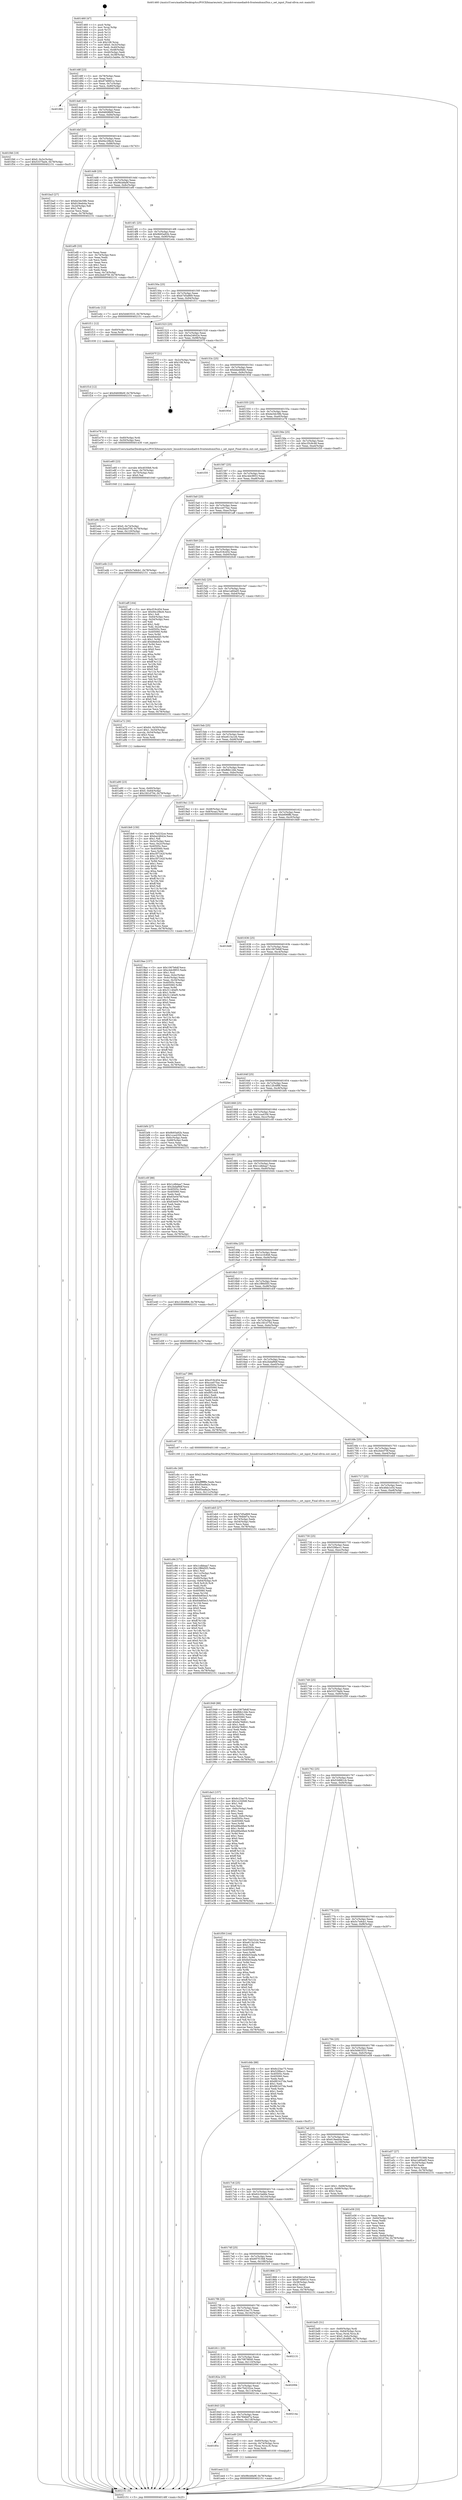 digraph "0x401460" {
  label = "0x401460 (/mnt/c/Users/mathe/Desktop/tcc/POCII/binaries/extr_linuxdriversmediadvb-frontendsmxl5xx.c_set_input_Final-ollvm.out::main(0))"
  labelloc = "t"
  node[shape=record]

  Entry [label="",width=0.3,height=0.3,shape=circle,fillcolor=black,style=filled]
  "0x40148f" [label="{
     0x40148f [23]\l
     | [instrs]\l
     &nbsp;&nbsp;0x40148f \<+3\>: mov -0x78(%rbp),%eax\l
     &nbsp;&nbsp;0x401492 \<+2\>: mov %eax,%ecx\l
     &nbsp;&nbsp;0x401494 \<+6\>: sub $0x8748901e,%ecx\l
     &nbsp;&nbsp;0x40149a \<+3\>: mov %eax,-0x7c(%rbp)\l
     &nbsp;&nbsp;0x40149d \<+3\>: mov %ecx,-0x80(%rbp)\l
     &nbsp;&nbsp;0x4014a0 \<+6\>: je 0000000000401881 \<main+0x421\>\l
  }"]
  "0x401881" [label="{
     0x401881\l
  }", style=dashed]
  "0x4014a6" [label="{
     0x4014a6 [25]\l
     | [instrs]\l
     &nbsp;&nbsp;0x4014a6 \<+5\>: jmp 00000000004014ab \<main+0x4b\>\l
     &nbsp;&nbsp;0x4014ab \<+3\>: mov -0x7c(%rbp),%eax\l
     &nbsp;&nbsp;0x4014ae \<+5\>: sub $0x94608b0f,%eax\l
     &nbsp;&nbsp;0x4014b3 \<+6\>: mov %eax,-0x84(%rbp)\l
     &nbsp;&nbsp;0x4014b9 \<+6\>: je 0000000000401f46 \<main+0xae6\>\l
  }"]
  Exit [label="",width=0.3,height=0.3,shape=circle,fillcolor=black,style=filled,peripheries=2]
  "0x401f46" [label="{
     0x401f46 [19]\l
     | [instrs]\l
     &nbsp;&nbsp;0x401f46 \<+7\>: movl $0x0,-0x3c(%rbp)\l
     &nbsp;&nbsp;0x401f4d \<+7\>: movl $0x5337fad4,-0x78(%rbp)\l
     &nbsp;&nbsp;0x401f54 \<+5\>: jmp 0000000000402151 \<main+0xcf1\>\l
  }"]
  "0x4014bf" [label="{
     0x4014bf [25]\l
     | [instrs]\l
     &nbsp;&nbsp;0x4014bf \<+5\>: jmp 00000000004014c4 \<main+0x64\>\l
     &nbsp;&nbsp;0x4014c4 \<+3\>: mov -0x7c(%rbp),%eax\l
     &nbsp;&nbsp;0x4014c7 \<+5\>: sub $0x94c29bc6,%eax\l
     &nbsp;&nbsp;0x4014cc \<+6\>: mov %eax,-0x88(%rbp)\l
     &nbsp;&nbsp;0x4014d2 \<+6\>: je 0000000000401ba3 \<main+0x743\>\l
  }"]
  "0x401f1d" [label="{
     0x401f1d [12]\l
     | [instrs]\l
     &nbsp;&nbsp;0x401f1d \<+7\>: movl $0x94608b0f,-0x78(%rbp)\l
     &nbsp;&nbsp;0x401f24 \<+5\>: jmp 0000000000402151 \<main+0xcf1\>\l
  }"]
  "0x401ba3" [label="{
     0x401ba3 [27]\l
     | [instrs]\l
     &nbsp;&nbsp;0x401ba3 \<+5\>: mov $0xbe3dc58b,%eax\l
     &nbsp;&nbsp;0x401ba8 \<+5\>: mov $0x619eeb4a,%ecx\l
     &nbsp;&nbsp;0x401bad \<+3\>: mov -0x2d(%rbp),%dl\l
     &nbsp;&nbsp;0x401bb0 \<+3\>: test $0x1,%dl\l
     &nbsp;&nbsp;0x401bb3 \<+3\>: cmovne %ecx,%eax\l
     &nbsp;&nbsp;0x401bb6 \<+3\>: mov %eax,-0x78(%rbp)\l
     &nbsp;&nbsp;0x401bb9 \<+5\>: jmp 0000000000402151 \<main+0xcf1\>\l
  }"]
  "0x4014d8" [label="{
     0x4014d8 [25]\l
     | [instrs]\l
     &nbsp;&nbsp;0x4014d8 \<+5\>: jmp 00000000004014dd \<main+0x7d\>\l
     &nbsp;&nbsp;0x4014dd \<+3\>: mov -0x7c(%rbp),%eax\l
     &nbsp;&nbsp;0x4014e0 \<+5\>: sub $0x98cb8a9f,%eax\l
     &nbsp;&nbsp;0x4014e5 \<+6\>: mov %eax,-0x8c(%rbp)\l
     &nbsp;&nbsp;0x4014eb \<+6\>: je 0000000000401ef0 \<main+0xa90\>\l
  }"]
  "0x401ee4" [label="{
     0x401ee4 [12]\l
     | [instrs]\l
     &nbsp;&nbsp;0x401ee4 \<+7\>: movl $0x98cb8a9f,-0x78(%rbp)\l
     &nbsp;&nbsp;0x401eeb \<+5\>: jmp 0000000000402151 \<main+0xcf1\>\l
  }"]
  "0x401ef0" [label="{
     0x401ef0 [33]\l
     | [instrs]\l
     &nbsp;&nbsp;0x401ef0 \<+2\>: xor %eax,%eax\l
     &nbsp;&nbsp;0x401ef2 \<+3\>: mov -0x74(%rbp),%ecx\l
     &nbsp;&nbsp;0x401ef5 \<+2\>: mov %eax,%edx\l
     &nbsp;&nbsp;0x401ef7 \<+2\>: sub %ecx,%edx\l
     &nbsp;&nbsp;0x401ef9 \<+2\>: mov %eax,%ecx\l
     &nbsp;&nbsp;0x401efb \<+3\>: sub $0x1,%ecx\l
     &nbsp;&nbsp;0x401efe \<+2\>: add %ecx,%edx\l
     &nbsp;&nbsp;0x401f00 \<+2\>: sub %edx,%eax\l
     &nbsp;&nbsp;0x401f02 \<+3\>: mov %eax,-0x74(%rbp)\l
     &nbsp;&nbsp;0x401f05 \<+7\>: movl $0x2bdcf70f,-0x78(%rbp)\l
     &nbsp;&nbsp;0x401f0c \<+5\>: jmp 0000000000402151 \<main+0xcf1\>\l
  }"]
  "0x4014f1" [label="{
     0x4014f1 [25]\l
     | [instrs]\l
     &nbsp;&nbsp;0x4014f1 \<+5\>: jmp 00000000004014f6 \<main+0x96\>\l
     &nbsp;&nbsp;0x4014f6 \<+3\>: mov -0x7c(%rbp),%eax\l
     &nbsp;&nbsp;0x4014f9 \<+5\>: sub $0x9b93a92b,%eax\l
     &nbsp;&nbsp;0x4014fe \<+6\>: mov %eax,-0x90(%rbp)\l
     &nbsp;&nbsp;0x401504 \<+6\>: je 0000000000401e4c \<main+0x9ec\>\l
  }"]
  "0x40185c" [label="{
     0x40185c\l
  }", style=dashed]
  "0x401e4c" [label="{
     0x401e4c [12]\l
     | [instrs]\l
     &nbsp;&nbsp;0x401e4c \<+7\>: movl $0x5d463533,-0x78(%rbp)\l
     &nbsp;&nbsp;0x401e53 \<+5\>: jmp 0000000000402151 \<main+0xcf1\>\l
  }"]
  "0x40150a" [label="{
     0x40150a [25]\l
     | [instrs]\l
     &nbsp;&nbsp;0x40150a \<+5\>: jmp 000000000040150f \<main+0xaf\>\l
     &nbsp;&nbsp;0x40150f \<+3\>: mov -0x7c(%rbp),%eax\l
     &nbsp;&nbsp;0x401512 \<+5\>: sub $0xb7d5a869,%eax\l
     &nbsp;&nbsp;0x401517 \<+6\>: mov %eax,-0x94(%rbp)\l
     &nbsp;&nbsp;0x40151d \<+6\>: je 0000000000401f11 \<main+0xab1\>\l
  }"]
  "0x401ed0" [label="{
     0x401ed0 [20]\l
     | [instrs]\l
     &nbsp;&nbsp;0x401ed0 \<+4\>: mov -0x60(%rbp),%rax\l
     &nbsp;&nbsp;0x401ed4 \<+4\>: movslq -0x74(%rbp),%rcx\l
     &nbsp;&nbsp;0x401ed8 \<+4\>: mov (%rax,%rcx,8),%rax\l
     &nbsp;&nbsp;0x401edc \<+3\>: mov %rax,%rdi\l
     &nbsp;&nbsp;0x401edf \<+5\>: call 0000000000401030 \<free@plt\>\l
     | [calls]\l
     &nbsp;&nbsp;0x401030 \{1\} (unknown)\l
  }"]
  "0x401f11" [label="{
     0x401f11 [12]\l
     | [instrs]\l
     &nbsp;&nbsp;0x401f11 \<+4\>: mov -0x60(%rbp),%rax\l
     &nbsp;&nbsp;0x401f15 \<+3\>: mov %rax,%rdi\l
     &nbsp;&nbsp;0x401f18 \<+5\>: call 0000000000401030 \<free@plt\>\l
     | [calls]\l
     &nbsp;&nbsp;0x401030 \{1\} (unknown)\l
  }"]
  "0x401523" [label="{
     0x401523 [25]\l
     | [instrs]\l
     &nbsp;&nbsp;0x401523 \<+5\>: jmp 0000000000401528 \<main+0xc8\>\l
     &nbsp;&nbsp;0x401528 \<+3\>: mov -0x7c(%rbp),%eax\l
     &nbsp;&nbsp;0x40152b \<+5\>: sub $0xba24642e,%eax\l
     &nbsp;&nbsp;0x401530 \<+6\>: mov %eax,-0x98(%rbp)\l
     &nbsp;&nbsp;0x401536 \<+6\>: je 000000000040207f \<main+0xc1f\>\l
  }"]
  "0x401843" [label="{
     0x401843 [25]\l
     | [instrs]\l
     &nbsp;&nbsp;0x401843 \<+5\>: jmp 0000000000401848 \<main+0x3e8\>\l
     &nbsp;&nbsp;0x401848 \<+3\>: mov -0x7c(%rbp),%eax\l
     &nbsp;&nbsp;0x40184b \<+5\>: sub $0x784bbf7a,%eax\l
     &nbsp;&nbsp;0x401850 \<+6\>: mov %eax,-0x118(%rbp)\l
     &nbsp;&nbsp;0x401856 \<+6\>: je 0000000000401ed0 \<main+0xa70\>\l
  }"]
  "0x40207f" [label="{
     0x40207f [21]\l
     | [instrs]\l
     &nbsp;&nbsp;0x40207f \<+3\>: mov -0x2c(%rbp),%eax\l
     &nbsp;&nbsp;0x402082 \<+7\>: add $0x108,%rsp\l
     &nbsp;&nbsp;0x402089 \<+1\>: pop %rbx\l
     &nbsp;&nbsp;0x40208a \<+2\>: pop %r12\l
     &nbsp;&nbsp;0x40208c \<+2\>: pop %r13\l
     &nbsp;&nbsp;0x40208e \<+2\>: pop %r14\l
     &nbsp;&nbsp;0x402090 \<+2\>: pop %r15\l
     &nbsp;&nbsp;0x402092 \<+1\>: pop %rbp\l
     &nbsp;&nbsp;0x402093 \<+1\>: ret\l
  }"]
  "0x40153c" [label="{
     0x40153c [25]\l
     | [instrs]\l
     &nbsp;&nbsp;0x40153c \<+5\>: jmp 0000000000401541 \<main+0xe1\>\l
     &nbsp;&nbsp;0x401541 \<+3\>: mov -0x7c(%rbp),%eax\l
     &nbsp;&nbsp;0x401544 \<+5\>: sub $0xbbed0b8c,%eax\l
     &nbsp;&nbsp;0x401549 \<+6\>: mov %eax,-0x9c(%rbp)\l
     &nbsp;&nbsp;0x40154f \<+6\>: je 000000000040193d \<main+0x4dd\>\l
  }"]
  "0x40214a" [label="{
     0x40214a\l
  }", style=dashed]
  "0x40193d" [label="{
     0x40193d\l
  }", style=dashed]
  "0x401555" [label="{
     0x401555 [25]\l
     | [instrs]\l
     &nbsp;&nbsp;0x401555 \<+5\>: jmp 000000000040155a \<main+0xfa\>\l
     &nbsp;&nbsp;0x40155a \<+3\>: mov -0x7c(%rbp),%eax\l
     &nbsp;&nbsp;0x40155d \<+5\>: sub $0xbe3dc58b,%eax\l
     &nbsp;&nbsp;0x401562 \<+6\>: mov %eax,-0xa0(%rbp)\l
     &nbsp;&nbsp;0x401568 \<+6\>: je 0000000000401e79 \<main+0xa19\>\l
  }"]
  "0x40182a" [label="{
     0x40182a [25]\l
     | [instrs]\l
     &nbsp;&nbsp;0x40182a \<+5\>: jmp 000000000040182f \<main+0x3cf\>\l
     &nbsp;&nbsp;0x40182f \<+3\>: mov -0x7c(%rbp),%eax\l
     &nbsp;&nbsp;0x401832 \<+5\>: sub $0x75d232ce,%eax\l
     &nbsp;&nbsp;0x401837 \<+6\>: mov %eax,-0x114(%rbp)\l
     &nbsp;&nbsp;0x40183d \<+6\>: je 000000000040214a \<main+0xcea\>\l
  }"]
  "0x401e79" [label="{
     0x401e79 [12]\l
     | [instrs]\l
     &nbsp;&nbsp;0x401e79 \<+4\>: mov -0x60(%rbp),%rdi\l
     &nbsp;&nbsp;0x401e7d \<+3\>: mov -0x50(%rbp),%esi\l
     &nbsp;&nbsp;0x401e80 \<+5\>: call 0000000000401430 \<set_input\>\l
     | [calls]\l
     &nbsp;&nbsp;0x401430 \{1\} (/mnt/c/Users/mathe/Desktop/tcc/POCII/binaries/extr_linuxdriversmediadvb-frontendsmxl5xx.c_set_input_Final-ollvm.out::set_input)\l
  }"]
  "0x40156e" [label="{
     0x40156e [25]\l
     | [instrs]\l
     &nbsp;&nbsp;0x40156e \<+5\>: jmp 0000000000401573 \<main+0x113\>\l
     &nbsp;&nbsp;0x401573 \<+3\>: mov -0x7c(%rbp),%eax\l
     &nbsp;&nbsp;0x401576 \<+5\>: sub $0xc35c9c48,%eax\l
     &nbsp;&nbsp;0x40157b \<+6\>: mov %eax,-0xa4(%rbp)\l
     &nbsp;&nbsp;0x401581 \<+6\>: je 0000000000401f35 \<main+0xad5\>\l
  }"]
  "0x402094" [label="{
     0x402094\l
  }", style=dashed]
  "0x401f35" [label="{
     0x401f35\l
  }", style=dashed]
  "0x401587" [label="{
     0x401587 [25]\l
     | [instrs]\l
     &nbsp;&nbsp;0x401587 \<+5\>: jmp 000000000040158c \<main+0x12c\>\l
     &nbsp;&nbsp;0x40158c \<+3\>: mov -0x7c(%rbp),%eax\l
     &nbsp;&nbsp;0x40158f \<+5\>: sub $0xc4dc9853,%eax\l
     &nbsp;&nbsp;0x401594 \<+6\>: mov %eax,-0xa8(%rbp)\l
     &nbsp;&nbsp;0x40159a \<+6\>: je 0000000000401a4b \<main+0x5eb\>\l
  }"]
  "0x401811" [label="{
     0x401811 [25]\l
     | [instrs]\l
     &nbsp;&nbsp;0x401811 \<+5\>: jmp 0000000000401816 \<main+0x3b6\>\l
     &nbsp;&nbsp;0x401816 \<+3\>: mov -0x7c(%rbp),%eax\l
     &nbsp;&nbsp;0x401819 \<+5\>: sub $0x70878640,%eax\l
     &nbsp;&nbsp;0x40181e \<+6\>: mov %eax,-0x110(%rbp)\l
     &nbsp;&nbsp;0x401824 \<+6\>: je 0000000000402094 \<main+0xc34\>\l
  }"]
  "0x401a4b" [label="{
     0x401a4b [12]\l
     | [instrs]\l
     &nbsp;&nbsp;0x401a4b \<+7\>: movl $0x5c7e9cb1,-0x78(%rbp)\l
     &nbsp;&nbsp;0x401a52 \<+5\>: jmp 0000000000402151 \<main+0xcf1\>\l
  }"]
  "0x4015a0" [label="{
     0x4015a0 [25]\l
     | [instrs]\l
     &nbsp;&nbsp;0x4015a0 \<+5\>: jmp 00000000004015a5 \<main+0x145\>\l
     &nbsp;&nbsp;0x4015a5 \<+3\>: mov -0x7c(%rbp),%eax\l
     &nbsp;&nbsp;0x4015a8 \<+5\>: sub $0xcce075ac,%eax\l
     &nbsp;&nbsp;0x4015ad \<+6\>: mov %eax,-0xac(%rbp)\l
     &nbsp;&nbsp;0x4015b3 \<+6\>: je 0000000000401aff \<main+0x69f\>\l
  }"]
  "0x402131" [label="{
     0x402131\l
  }", style=dashed]
  "0x401aff" [label="{
     0x401aff [164]\l
     | [instrs]\l
     &nbsp;&nbsp;0x401aff \<+5\>: mov $0xcf19c454,%eax\l
     &nbsp;&nbsp;0x401b04 \<+5\>: mov $0x94c29bc6,%ecx\l
     &nbsp;&nbsp;0x401b09 \<+2\>: mov $0x1,%dl\l
     &nbsp;&nbsp;0x401b0b \<+3\>: mov -0x64(%rbp),%esi\l
     &nbsp;&nbsp;0x401b0e \<+3\>: cmp -0x54(%rbp),%esi\l
     &nbsp;&nbsp;0x401b11 \<+4\>: setl %dil\l
     &nbsp;&nbsp;0x401b15 \<+4\>: and $0x1,%dil\l
     &nbsp;&nbsp;0x401b19 \<+4\>: mov %dil,-0x2d(%rbp)\l
     &nbsp;&nbsp;0x401b1d \<+7\>: mov 0x40505c,%esi\l
     &nbsp;&nbsp;0x401b24 \<+8\>: mov 0x405060,%r8d\l
     &nbsp;&nbsp;0x401b2c \<+3\>: mov %esi,%r9d\l
     &nbsp;&nbsp;0x401b2f \<+7\>: sub $0xb6ebd20,%r9d\l
     &nbsp;&nbsp;0x401b36 \<+4\>: sub $0x1,%r9d\l
     &nbsp;&nbsp;0x401b3a \<+7\>: add $0xb6ebd20,%r9d\l
     &nbsp;&nbsp;0x401b41 \<+4\>: imul %r9d,%esi\l
     &nbsp;&nbsp;0x401b45 \<+3\>: and $0x1,%esi\l
     &nbsp;&nbsp;0x401b48 \<+3\>: cmp $0x0,%esi\l
     &nbsp;&nbsp;0x401b4b \<+4\>: sete %dil\l
     &nbsp;&nbsp;0x401b4f \<+4\>: cmp $0xa,%r8d\l
     &nbsp;&nbsp;0x401b53 \<+4\>: setl %r10b\l
     &nbsp;&nbsp;0x401b57 \<+3\>: mov %dil,%r11b\l
     &nbsp;&nbsp;0x401b5a \<+4\>: xor $0xff,%r11b\l
     &nbsp;&nbsp;0x401b5e \<+3\>: mov %r10b,%bl\l
     &nbsp;&nbsp;0x401b61 \<+3\>: xor $0xff,%bl\l
     &nbsp;&nbsp;0x401b64 \<+3\>: xor $0x0,%dl\l
     &nbsp;&nbsp;0x401b67 \<+3\>: mov %r11b,%r14b\l
     &nbsp;&nbsp;0x401b6a \<+4\>: and $0x0,%r14b\l
     &nbsp;&nbsp;0x401b6e \<+3\>: and %dl,%dil\l
     &nbsp;&nbsp;0x401b71 \<+3\>: mov %bl,%r15b\l
     &nbsp;&nbsp;0x401b74 \<+4\>: and $0x0,%r15b\l
     &nbsp;&nbsp;0x401b78 \<+3\>: and %dl,%r10b\l
     &nbsp;&nbsp;0x401b7b \<+3\>: or %dil,%r14b\l
     &nbsp;&nbsp;0x401b7e \<+3\>: or %r10b,%r15b\l
     &nbsp;&nbsp;0x401b81 \<+3\>: xor %r15b,%r14b\l
     &nbsp;&nbsp;0x401b84 \<+3\>: or %bl,%r11b\l
     &nbsp;&nbsp;0x401b87 \<+4\>: xor $0xff,%r11b\l
     &nbsp;&nbsp;0x401b8b \<+3\>: or $0x0,%dl\l
     &nbsp;&nbsp;0x401b8e \<+3\>: and %dl,%r11b\l
     &nbsp;&nbsp;0x401b91 \<+3\>: or %r11b,%r14b\l
     &nbsp;&nbsp;0x401b94 \<+4\>: test $0x1,%r14b\l
     &nbsp;&nbsp;0x401b98 \<+3\>: cmovne %ecx,%eax\l
     &nbsp;&nbsp;0x401b9b \<+3\>: mov %eax,-0x78(%rbp)\l
     &nbsp;&nbsp;0x401b9e \<+5\>: jmp 0000000000402151 \<main+0xcf1\>\l
  }"]
  "0x4015b9" [label="{
     0x4015b9 [25]\l
     | [instrs]\l
     &nbsp;&nbsp;0x4015b9 \<+5\>: jmp 00000000004015be \<main+0x15e\>\l
     &nbsp;&nbsp;0x4015be \<+3\>: mov -0x7c(%rbp),%eax\l
     &nbsp;&nbsp;0x4015c1 \<+5\>: sub $0xcf19c454,%eax\l
     &nbsp;&nbsp;0x4015c6 \<+6\>: mov %eax,-0xb0(%rbp)\l
     &nbsp;&nbsp;0x4015cc \<+6\>: je 00000000004020c8 \<main+0xc68\>\l
  }"]
  "0x4017f8" [label="{
     0x4017f8 [25]\l
     | [instrs]\l
     &nbsp;&nbsp;0x4017f8 \<+5\>: jmp 00000000004017fd \<main+0x39d\>\l
     &nbsp;&nbsp;0x4017fd \<+3\>: mov -0x7c(%rbp),%eax\l
     &nbsp;&nbsp;0x401800 \<+5\>: sub $0x6c23ac75,%eax\l
     &nbsp;&nbsp;0x401805 \<+6\>: mov %eax,-0x10c(%rbp)\l
     &nbsp;&nbsp;0x40180b \<+6\>: je 0000000000402131 \<main+0xcd1\>\l
  }"]
  "0x4020c8" [label="{
     0x4020c8\l
  }", style=dashed]
  "0x4015d2" [label="{
     0x4015d2 [25]\l
     | [instrs]\l
     &nbsp;&nbsp;0x4015d2 \<+5\>: jmp 00000000004015d7 \<main+0x177\>\l
     &nbsp;&nbsp;0x4015d7 \<+3\>: mov -0x7c(%rbp),%eax\l
     &nbsp;&nbsp;0x4015da \<+5\>: sub $0xe1a60ad5,%eax\l
     &nbsp;&nbsp;0x4015df \<+6\>: mov %eax,-0xb4(%rbp)\l
     &nbsp;&nbsp;0x4015e5 \<+6\>: je 0000000000401a72 \<main+0x612\>\l
  }"]
  "0x401f29" [label="{
     0x401f29\l
  }", style=dashed]
  "0x401a72" [label="{
     0x401a72 [30]\l
     | [instrs]\l
     &nbsp;&nbsp;0x401a72 \<+7\>: movl $0x64,-0x50(%rbp)\l
     &nbsp;&nbsp;0x401a79 \<+7\>: movl $0x1,-0x54(%rbp)\l
     &nbsp;&nbsp;0x401a80 \<+4\>: movslq -0x54(%rbp),%rax\l
     &nbsp;&nbsp;0x401a84 \<+4\>: shl $0x3,%rax\l
     &nbsp;&nbsp;0x401a88 \<+3\>: mov %rax,%rdi\l
     &nbsp;&nbsp;0x401a8b \<+5\>: call 0000000000401050 \<malloc@plt\>\l
     | [calls]\l
     &nbsp;&nbsp;0x401050 \{1\} (unknown)\l
  }"]
  "0x4015eb" [label="{
     0x4015eb [25]\l
     | [instrs]\l
     &nbsp;&nbsp;0x4015eb \<+5\>: jmp 00000000004015f0 \<main+0x190\>\l
     &nbsp;&nbsp;0x4015f0 \<+3\>: mov -0x7c(%rbp),%eax\l
     &nbsp;&nbsp;0x4015f3 \<+5\>: sub $0xe613a1d4,%eax\l
     &nbsp;&nbsp;0x4015f8 \<+6\>: mov %eax,-0xb8(%rbp)\l
     &nbsp;&nbsp;0x4015fe \<+6\>: je 0000000000401fe9 \<main+0xb89\>\l
  }"]
  "0x401e9c" [label="{
     0x401e9c [25]\l
     | [instrs]\l
     &nbsp;&nbsp;0x401e9c \<+7\>: movl $0x0,-0x74(%rbp)\l
     &nbsp;&nbsp;0x401ea3 \<+7\>: movl $0x2bdcf70f,-0x78(%rbp)\l
     &nbsp;&nbsp;0x401eaa \<+6\>: mov %eax,-0x120(%rbp)\l
     &nbsp;&nbsp;0x401eb0 \<+5\>: jmp 0000000000402151 \<main+0xcf1\>\l
  }"]
  "0x401fe9" [label="{
     0x401fe9 [150]\l
     | [instrs]\l
     &nbsp;&nbsp;0x401fe9 \<+5\>: mov $0x75d232ce,%eax\l
     &nbsp;&nbsp;0x401fee \<+5\>: mov $0xba24642e,%ecx\l
     &nbsp;&nbsp;0x401ff3 \<+2\>: mov $0x1,%dl\l
     &nbsp;&nbsp;0x401ff5 \<+3\>: mov -0x3c(%rbp),%esi\l
     &nbsp;&nbsp;0x401ff8 \<+3\>: mov %esi,-0x2c(%rbp)\l
     &nbsp;&nbsp;0x401ffb \<+7\>: mov 0x40505c,%esi\l
     &nbsp;&nbsp;0x402002 \<+7\>: mov 0x405060,%edi\l
     &nbsp;&nbsp;0x402009 \<+3\>: mov %esi,%r8d\l
     &nbsp;&nbsp;0x40200c \<+7\>: add $0xc5f7242f,%r8d\l
     &nbsp;&nbsp;0x402013 \<+4\>: sub $0x1,%r8d\l
     &nbsp;&nbsp;0x402017 \<+7\>: sub $0xc5f7242f,%r8d\l
     &nbsp;&nbsp;0x40201e \<+4\>: imul %r8d,%esi\l
     &nbsp;&nbsp;0x402022 \<+3\>: and $0x1,%esi\l
     &nbsp;&nbsp;0x402025 \<+3\>: cmp $0x0,%esi\l
     &nbsp;&nbsp;0x402028 \<+4\>: sete %r9b\l
     &nbsp;&nbsp;0x40202c \<+3\>: cmp $0xa,%edi\l
     &nbsp;&nbsp;0x40202f \<+4\>: setl %r10b\l
     &nbsp;&nbsp;0x402033 \<+3\>: mov %r9b,%r11b\l
     &nbsp;&nbsp;0x402036 \<+4\>: xor $0xff,%r11b\l
     &nbsp;&nbsp;0x40203a \<+3\>: mov %r10b,%bl\l
     &nbsp;&nbsp;0x40203d \<+3\>: xor $0xff,%bl\l
     &nbsp;&nbsp;0x402040 \<+3\>: xor $0x0,%dl\l
     &nbsp;&nbsp;0x402043 \<+3\>: mov %r11b,%r14b\l
     &nbsp;&nbsp;0x402046 \<+4\>: and $0x0,%r14b\l
     &nbsp;&nbsp;0x40204a \<+3\>: and %dl,%r9b\l
     &nbsp;&nbsp;0x40204d \<+3\>: mov %bl,%r15b\l
     &nbsp;&nbsp;0x402050 \<+4\>: and $0x0,%r15b\l
     &nbsp;&nbsp;0x402054 \<+3\>: and %dl,%r10b\l
     &nbsp;&nbsp;0x402057 \<+3\>: or %r9b,%r14b\l
     &nbsp;&nbsp;0x40205a \<+3\>: or %r10b,%r15b\l
     &nbsp;&nbsp;0x40205d \<+3\>: xor %r15b,%r14b\l
     &nbsp;&nbsp;0x402060 \<+3\>: or %bl,%r11b\l
     &nbsp;&nbsp;0x402063 \<+4\>: xor $0xff,%r11b\l
     &nbsp;&nbsp;0x402067 \<+3\>: or $0x0,%dl\l
     &nbsp;&nbsp;0x40206a \<+3\>: and %dl,%r11b\l
     &nbsp;&nbsp;0x40206d \<+3\>: or %r11b,%r14b\l
     &nbsp;&nbsp;0x402070 \<+4\>: test $0x1,%r14b\l
     &nbsp;&nbsp;0x402074 \<+3\>: cmovne %ecx,%eax\l
     &nbsp;&nbsp;0x402077 \<+3\>: mov %eax,-0x78(%rbp)\l
     &nbsp;&nbsp;0x40207a \<+5\>: jmp 0000000000402151 \<main+0xcf1\>\l
  }"]
  "0x401604" [label="{
     0x401604 [25]\l
     | [instrs]\l
     &nbsp;&nbsp;0x401604 \<+5\>: jmp 0000000000401609 \<main+0x1a9\>\l
     &nbsp;&nbsp;0x401609 \<+3\>: mov -0x7c(%rbp),%eax\l
     &nbsp;&nbsp;0x40160c \<+5\>: sub $0xffdb12bb,%eax\l
     &nbsp;&nbsp;0x401611 \<+6\>: mov %eax,-0xbc(%rbp)\l
     &nbsp;&nbsp;0x401617 \<+6\>: je 00000000004019a1 \<main+0x541\>\l
  }"]
  "0x401e85" [label="{
     0x401e85 [23]\l
     | [instrs]\l
     &nbsp;&nbsp;0x401e85 \<+10\>: movabs $0x4030b6,%rdi\l
     &nbsp;&nbsp;0x401e8f \<+3\>: mov %eax,-0x70(%rbp)\l
     &nbsp;&nbsp;0x401e92 \<+3\>: mov -0x70(%rbp),%esi\l
     &nbsp;&nbsp;0x401e95 \<+2\>: mov $0x0,%al\l
     &nbsp;&nbsp;0x401e97 \<+5\>: call 0000000000401040 \<printf@plt\>\l
     | [calls]\l
     &nbsp;&nbsp;0x401040 \{1\} (unknown)\l
  }"]
  "0x4019a1" [label="{
     0x4019a1 [13]\l
     | [instrs]\l
     &nbsp;&nbsp;0x4019a1 \<+4\>: mov -0x48(%rbp),%rax\l
     &nbsp;&nbsp;0x4019a5 \<+4\>: mov 0x8(%rax),%rdi\l
     &nbsp;&nbsp;0x4019a9 \<+5\>: call 0000000000401060 \<atoi@plt\>\l
     | [calls]\l
     &nbsp;&nbsp;0x401060 \{1\} (unknown)\l
  }"]
  "0x40161d" [label="{
     0x40161d [25]\l
     | [instrs]\l
     &nbsp;&nbsp;0x40161d \<+5\>: jmp 0000000000401622 \<main+0x1c2\>\l
     &nbsp;&nbsp;0x401622 \<+3\>: mov -0x7c(%rbp),%eax\l
     &nbsp;&nbsp;0x401625 \<+5\>: sub $0xb696ffb,%eax\l
     &nbsp;&nbsp;0x40162a \<+6\>: mov %eax,-0xc0(%rbp)\l
     &nbsp;&nbsp;0x401630 \<+6\>: je 00000000004018d9 \<main+0x479\>\l
  }"]
  "0x401c94" [label="{
     0x401c94 [171]\l
     | [instrs]\l
     &nbsp;&nbsp;0x401c94 \<+5\>: mov $0x1cdbbaa7,%ecx\l
     &nbsp;&nbsp;0x401c99 \<+5\>: mov $0x1f86d5f3,%edx\l
     &nbsp;&nbsp;0x401c9e \<+3\>: mov $0x1,%sil\l
     &nbsp;&nbsp;0x401ca1 \<+6\>: mov -0x11c(%rbp),%edi\l
     &nbsp;&nbsp;0x401ca7 \<+3\>: imul %eax,%edi\l
     &nbsp;&nbsp;0x401caa \<+4\>: mov -0x60(%rbp),%r8\l
     &nbsp;&nbsp;0x401cae \<+4\>: movslq -0x64(%rbp),%r9\l
     &nbsp;&nbsp;0x401cb2 \<+4\>: mov (%r8,%r9,8),%r8\l
     &nbsp;&nbsp;0x401cb6 \<+3\>: mov %edi,(%r8)\l
     &nbsp;&nbsp;0x401cb9 \<+7\>: mov 0x40505c,%eax\l
     &nbsp;&nbsp;0x401cc0 \<+7\>: mov 0x405060,%edi\l
     &nbsp;&nbsp;0x401cc7 \<+3\>: mov %eax,%r10d\l
     &nbsp;&nbsp;0x401cca \<+7\>: add $0x64e85ec3,%r10d\l
     &nbsp;&nbsp;0x401cd1 \<+4\>: sub $0x1,%r10d\l
     &nbsp;&nbsp;0x401cd5 \<+7\>: sub $0x64e85ec3,%r10d\l
     &nbsp;&nbsp;0x401cdc \<+4\>: imul %r10d,%eax\l
     &nbsp;&nbsp;0x401ce0 \<+3\>: and $0x1,%eax\l
     &nbsp;&nbsp;0x401ce3 \<+3\>: cmp $0x0,%eax\l
     &nbsp;&nbsp;0x401ce6 \<+4\>: sete %r11b\l
     &nbsp;&nbsp;0x401cea \<+3\>: cmp $0xa,%edi\l
     &nbsp;&nbsp;0x401ced \<+3\>: setl %bl\l
     &nbsp;&nbsp;0x401cf0 \<+3\>: mov %r11b,%r14b\l
     &nbsp;&nbsp;0x401cf3 \<+4\>: xor $0xff,%r14b\l
     &nbsp;&nbsp;0x401cf7 \<+3\>: mov %bl,%r15b\l
     &nbsp;&nbsp;0x401cfa \<+4\>: xor $0xff,%r15b\l
     &nbsp;&nbsp;0x401cfe \<+4\>: xor $0x0,%sil\l
     &nbsp;&nbsp;0x401d02 \<+3\>: mov %r14b,%r12b\l
     &nbsp;&nbsp;0x401d05 \<+4\>: and $0x0,%r12b\l
     &nbsp;&nbsp;0x401d09 \<+3\>: and %sil,%r11b\l
     &nbsp;&nbsp;0x401d0c \<+3\>: mov %r15b,%r13b\l
     &nbsp;&nbsp;0x401d0f \<+4\>: and $0x0,%r13b\l
     &nbsp;&nbsp;0x401d13 \<+3\>: and %sil,%bl\l
     &nbsp;&nbsp;0x401d16 \<+3\>: or %r11b,%r12b\l
     &nbsp;&nbsp;0x401d19 \<+3\>: or %bl,%r13b\l
     &nbsp;&nbsp;0x401d1c \<+3\>: xor %r13b,%r12b\l
     &nbsp;&nbsp;0x401d1f \<+3\>: or %r15b,%r14b\l
     &nbsp;&nbsp;0x401d22 \<+4\>: xor $0xff,%r14b\l
     &nbsp;&nbsp;0x401d26 \<+4\>: or $0x0,%sil\l
     &nbsp;&nbsp;0x401d2a \<+3\>: and %sil,%r14b\l
     &nbsp;&nbsp;0x401d2d \<+3\>: or %r14b,%r12b\l
     &nbsp;&nbsp;0x401d30 \<+4\>: test $0x1,%r12b\l
     &nbsp;&nbsp;0x401d34 \<+3\>: cmovne %edx,%ecx\l
     &nbsp;&nbsp;0x401d37 \<+3\>: mov %ecx,-0x78(%rbp)\l
     &nbsp;&nbsp;0x401d3a \<+5\>: jmp 0000000000402151 \<main+0xcf1\>\l
  }"]
  "0x4018d9" [label="{
     0x4018d9\l
  }", style=dashed]
  "0x401636" [label="{
     0x401636 [25]\l
     | [instrs]\l
     &nbsp;&nbsp;0x401636 \<+5\>: jmp 000000000040163b \<main+0x1db\>\l
     &nbsp;&nbsp;0x40163b \<+3\>: mov -0x7c(%rbp),%eax\l
     &nbsp;&nbsp;0x40163e \<+5\>: sub $0x1067b6df,%eax\l
     &nbsp;&nbsp;0x401643 \<+6\>: mov %eax,-0xc4(%rbp)\l
     &nbsp;&nbsp;0x401649 \<+6\>: je 00000000004020ac \<main+0xc4c\>\l
  }"]
  "0x401c6c" [label="{
     0x401c6c [40]\l
     | [instrs]\l
     &nbsp;&nbsp;0x401c6c \<+5\>: mov $0x2,%ecx\l
     &nbsp;&nbsp;0x401c71 \<+1\>: cltd\l
     &nbsp;&nbsp;0x401c72 \<+2\>: idiv %ecx\l
     &nbsp;&nbsp;0x401c74 \<+6\>: imul $0xfffffffe,%edx,%ecx\l
     &nbsp;&nbsp;0x401c7a \<+6\>: sub $0x85ea8a2e,%ecx\l
     &nbsp;&nbsp;0x401c80 \<+3\>: add $0x1,%ecx\l
     &nbsp;&nbsp;0x401c83 \<+6\>: add $0x85ea8a2e,%ecx\l
     &nbsp;&nbsp;0x401c89 \<+6\>: mov %ecx,-0x11c(%rbp)\l
     &nbsp;&nbsp;0x401c8f \<+5\>: call 0000000000401160 \<next_i\>\l
     | [calls]\l
     &nbsp;&nbsp;0x401160 \{1\} (/mnt/c/Users/mathe/Desktop/tcc/POCII/binaries/extr_linuxdriversmediadvb-frontendsmxl5xx.c_set_input_Final-ollvm.out::next_i)\l
  }"]
  "0x4020ac" [label="{
     0x4020ac\l
  }", style=dashed]
  "0x40164f" [label="{
     0x40164f [25]\l
     | [instrs]\l
     &nbsp;&nbsp;0x40164f \<+5\>: jmp 0000000000401654 \<main+0x1f4\>\l
     &nbsp;&nbsp;0x401654 \<+3\>: mov -0x7c(%rbp),%eax\l
     &nbsp;&nbsp;0x401657 \<+5\>: sub $0x12fc4f88,%eax\l
     &nbsp;&nbsp;0x40165c \<+6\>: mov %eax,-0xc8(%rbp)\l
     &nbsp;&nbsp;0x401662 \<+6\>: je 0000000000401bf4 \<main+0x794\>\l
  }"]
  "0x401bd5" [label="{
     0x401bd5 [31]\l
     | [instrs]\l
     &nbsp;&nbsp;0x401bd5 \<+4\>: mov -0x60(%rbp),%rdi\l
     &nbsp;&nbsp;0x401bd9 \<+4\>: movslq -0x64(%rbp),%rcx\l
     &nbsp;&nbsp;0x401bdd \<+4\>: mov %rax,(%rdi,%rcx,8)\l
     &nbsp;&nbsp;0x401be1 \<+7\>: movl $0x0,-0x6c(%rbp)\l
     &nbsp;&nbsp;0x401be8 \<+7\>: movl $0x12fc4f88,-0x78(%rbp)\l
     &nbsp;&nbsp;0x401bef \<+5\>: jmp 0000000000402151 \<main+0xcf1\>\l
  }"]
  "0x401bf4" [label="{
     0x401bf4 [27]\l
     | [instrs]\l
     &nbsp;&nbsp;0x401bf4 \<+5\>: mov $0x9b93a92b,%eax\l
     &nbsp;&nbsp;0x401bf9 \<+5\>: mov $0x1cca4356,%ecx\l
     &nbsp;&nbsp;0x401bfe \<+3\>: mov -0x6c(%rbp),%edx\l
     &nbsp;&nbsp;0x401c01 \<+3\>: cmp -0x68(%rbp),%edx\l
     &nbsp;&nbsp;0x401c04 \<+3\>: cmovl %ecx,%eax\l
     &nbsp;&nbsp;0x401c07 \<+3\>: mov %eax,-0x78(%rbp)\l
     &nbsp;&nbsp;0x401c0a \<+5\>: jmp 0000000000402151 \<main+0xcf1\>\l
  }"]
  "0x401668" [label="{
     0x401668 [25]\l
     | [instrs]\l
     &nbsp;&nbsp;0x401668 \<+5\>: jmp 000000000040166d \<main+0x20d\>\l
     &nbsp;&nbsp;0x40166d \<+3\>: mov -0x7c(%rbp),%eax\l
     &nbsp;&nbsp;0x401670 \<+5\>: sub $0x1cca4356,%eax\l
     &nbsp;&nbsp;0x401675 \<+6\>: mov %eax,-0xcc(%rbp)\l
     &nbsp;&nbsp;0x40167b \<+6\>: je 0000000000401c0f \<main+0x7af\>\l
  }"]
  "0x401a90" [label="{
     0x401a90 [23]\l
     | [instrs]\l
     &nbsp;&nbsp;0x401a90 \<+4\>: mov %rax,-0x60(%rbp)\l
     &nbsp;&nbsp;0x401a94 \<+7\>: movl $0x0,-0x64(%rbp)\l
     &nbsp;&nbsp;0x401a9b \<+7\>: movl $0x1fd1d75d,-0x78(%rbp)\l
     &nbsp;&nbsp;0x401aa2 \<+5\>: jmp 0000000000402151 \<main+0xcf1\>\l
  }"]
  "0x401c0f" [label="{
     0x401c0f [88]\l
     | [instrs]\l
     &nbsp;&nbsp;0x401c0f \<+5\>: mov $0x1cdbbaa7,%eax\l
     &nbsp;&nbsp;0x401c14 \<+5\>: mov $0x2bdaf9df,%ecx\l
     &nbsp;&nbsp;0x401c19 \<+7\>: mov 0x40505c,%edx\l
     &nbsp;&nbsp;0x401c20 \<+7\>: mov 0x405060,%esi\l
     &nbsp;&nbsp;0x401c27 \<+2\>: mov %edx,%edi\l
     &nbsp;&nbsp;0x401c29 \<+6\>: add $0x63e0476f,%edi\l
     &nbsp;&nbsp;0x401c2f \<+3\>: sub $0x1,%edi\l
     &nbsp;&nbsp;0x401c32 \<+6\>: sub $0x63e0476f,%edi\l
     &nbsp;&nbsp;0x401c38 \<+3\>: imul %edi,%edx\l
     &nbsp;&nbsp;0x401c3b \<+3\>: and $0x1,%edx\l
     &nbsp;&nbsp;0x401c3e \<+3\>: cmp $0x0,%edx\l
     &nbsp;&nbsp;0x401c41 \<+4\>: sete %r8b\l
     &nbsp;&nbsp;0x401c45 \<+3\>: cmp $0xa,%esi\l
     &nbsp;&nbsp;0x401c48 \<+4\>: setl %r9b\l
     &nbsp;&nbsp;0x401c4c \<+3\>: mov %r8b,%r10b\l
     &nbsp;&nbsp;0x401c4f \<+3\>: and %r9b,%r10b\l
     &nbsp;&nbsp;0x401c52 \<+3\>: xor %r9b,%r8b\l
     &nbsp;&nbsp;0x401c55 \<+3\>: or %r8b,%r10b\l
     &nbsp;&nbsp;0x401c58 \<+4\>: test $0x1,%r10b\l
     &nbsp;&nbsp;0x401c5c \<+3\>: cmovne %ecx,%eax\l
     &nbsp;&nbsp;0x401c5f \<+3\>: mov %eax,-0x78(%rbp)\l
     &nbsp;&nbsp;0x401c62 \<+5\>: jmp 0000000000402151 \<main+0xcf1\>\l
  }"]
  "0x401681" [label="{
     0x401681 [25]\l
     | [instrs]\l
     &nbsp;&nbsp;0x401681 \<+5\>: jmp 0000000000401686 \<main+0x226\>\l
     &nbsp;&nbsp;0x401686 \<+3\>: mov -0x7c(%rbp),%eax\l
     &nbsp;&nbsp;0x401689 \<+5\>: sub $0x1cdbbaa7,%eax\l
     &nbsp;&nbsp;0x40168e \<+6\>: mov %eax,-0xd0(%rbp)\l
     &nbsp;&nbsp;0x401694 \<+6\>: je 00000000004020d4 \<main+0xc74\>\l
  }"]
  "0x4019ae" [label="{
     0x4019ae [157]\l
     | [instrs]\l
     &nbsp;&nbsp;0x4019ae \<+5\>: mov $0x1067b6df,%ecx\l
     &nbsp;&nbsp;0x4019b3 \<+5\>: mov $0xc4dc9853,%edx\l
     &nbsp;&nbsp;0x4019b8 \<+3\>: mov $0x1,%sil\l
     &nbsp;&nbsp;0x4019bb \<+3\>: mov %eax,-0x4c(%rbp)\l
     &nbsp;&nbsp;0x4019be \<+3\>: mov -0x4c(%rbp),%eax\l
     &nbsp;&nbsp;0x4019c1 \<+3\>: mov %eax,-0x34(%rbp)\l
     &nbsp;&nbsp;0x4019c4 \<+7\>: mov 0x40505c,%eax\l
     &nbsp;&nbsp;0x4019cb \<+8\>: mov 0x405060,%r8d\l
     &nbsp;&nbsp;0x4019d3 \<+3\>: mov %eax,%r9d\l
     &nbsp;&nbsp;0x4019d6 \<+7\>: sub $0x31140ef5,%r9d\l
     &nbsp;&nbsp;0x4019dd \<+4\>: sub $0x1,%r9d\l
     &nbsp;&nbsp;0x4019e1 \<+7\>: add $0x31140ef5,%r9d\l
     &nbsp;&nbsp;0x4019e8 \<+4\>: imul %r9d,%eax\l
     &nbsp;&nbsp;0x4019ec \<+3\>: and $0x1,%eax\l
     &nbsp;&nbsp;0x4019ef \<+3\>: cmp $0x0,%eax\l
     &nbsp;&nbsp;0x4019f2 \<+4\>: sete %r10b\l
     &nbsp;&nbsp;0x4019f6 \<+4\>: cmp $0xa,%r8d\l
     &nbsp;&nbsp;0x4019fa \<+4\>: setl %r11b\l
     &nbsp;&nbsp;0x4019fe \<+3\>: mov %r10b,%bl\l
     &nbsp;&nbsp;0x401a01 \<+3\>: xor $0xff,%bl\l
     &nbsp;&nbsp;0x401a04 \<+3\>: mov %r11b,%r14b\l
     &nbsp;&nbsp;0x401a07 \<+4\>: xor $0xff,%r14b\l
     &nbsp;&nbsp;0x401a0b \<+4\>: xor $0x1,%sil\l
     &nbsp;&nbsp;0x401a0f \<+3\>: mov %bl,%r15b\l
     &nbsp;&nbsp;0x401a12 \<+4\>: and $0xff,%r15b\l
     &nbsp;&nbsp;0x401a16 \<+3\>: and %sil,%r10b\l
     &nbsp;&nbsp;0x401a19 \<+3\>: mov %r14b,%r12b\l
     &nbsp;&nbsp;0x401a1c \<+4\>: and $0xff,%r12b\l
     &nbsp;&nbsp;0x401a20 \<+3\>: and %sil,%r11b\l
     &nbsp;&nbsp;0x401a23 \<+3\>: or %r10b,%r15b\l
     &nbsp;&nbsp;0x401a26 \<+3\>: or %r11b,%r12b\l
     &nbsp;&nbsp;0x401a29 \<+3\>: xor %r12b,%r15b\l
     &nbsp;&nbsp;0x401a2c \<+3\>: or %r14b,%bl\l
     &nbsp;&nbsp;0x401a2f \<+3\>: xor $0xff,%bl\l
     &nbsp;&nbsp;0x401a32 \<+4\>: or $0x1,%sil\l
     &nbsp;&nbsp;0x401a36 \<+3\>: and %sil,%bl\l
     &nbsp;&nbsp;0x401a39 \<+3\>: or %bl,%r15b\l
     &nbsp;&nbsp;0x401a3c \<+4\>: test $0x1,%r15b\l
     &nbsp;&nbsp;0x401a40 \<+3\>: cmovne %edx,%ecx\l
     &nbsp;&nbsp;0x401a43 \<+3\>: mov %ecx,-0x78(%rbp)\l
     &nbsp;&nbsp;0x401a46 \<+5\>: jmp 0000000000402151 \<main+0xcf1\>\l
  }"]
  "0x4020d4" [label="{
     0x4020d4\l
  }", style=dashed]
  "0x40169a" [label="{
     0x40169a [25]\l
     | [instrs]\l
     &nbsp;&nbsp;0x40169a \<+5\>: jmp 000000000040169f \<main+0x23f\>\l
     &nbsp;&nbsp;0x40169f \<+3\>: mov -0x7c(%rbp),%eax\l
     &nbsp;&nbsp;0x4016a2 \<+5\>: sub $0x1e1fc848,%eax\l
     &nbsp;&nbsp;0x4016a7 \<+6\>: mov %eax,-0xd4(%rbp)\l
     &nbsp;&nbsp;0x4016ad \<+6\>: je 0000000000401e40 \<main+0x9e0\>\l
  }"]
  "0x401460" [label="{
     0x401460 [47]\l
     | [instrs]\l
     &nbsp;&nbsp;0x401460 \<+1\>: push %rbp\l
     &nbsp;&nbsp;0x401461 \<+3\>: mov %rsp,%rbp\l
     &nbsp;&nbsp;0x401464 \<+2\>: push %r15\l
     &nbsp;&nbsp;0x401466 \<+2\>: push %r14\l
     &nbsp;&nbsp;0x401468 \<+2\>: push %r13\l
     &nbsp;&nbsp;0x40146a \<+2\>: push %r12\l
     &nbsp;&nbsp;0x40146c \<+1\>: push %rbx\l
     &nbsp;&nbsp;0x40146d \<+7\>: sub $0x108,%rsp\l
     &nbsp;&nbsp;0x401474 \<+7\>: movl $0x0,-0x3c(%rbp)\l
     &nbsp;&nbsp;0x40147b \<+3\>: mov %edi,-0x40(%rbp)\l
     &nbsp;&nbsp;0x40147e \<+4\>: mov %rsi,-0x48(%rbp)\l
     &nbsp;&nbsp;0x401482 \<+3\>: mov -0x40(%rbp),%edi\l
     &nbsp;&nbsp;0x401485 \<+3\>: mov %edi,-0x38(%rbp)\l
     &nbsp;&nbsp;0x401488 \<+7\>: movl $0x62c3ab6e,-0x78(%rbp)\l
  }"]
  "0x401e40" [label="{
     0x401e40 [12]\l
     | [instrs]\l
     &nbsp;&nbsp;0x401e40 \<+7\>: movl $0x12fc4f88,-0x78(%rbp)\l
     &nbsp;&nbsp;0x401e47 \<+5\>: jmp 0000000000402151 \<main+0xcf1\>\l
  }"]
  "0x4016b3" [label="{
     0x4016b3 [25]\l
     | [instrs]\l
     &nbsp;&nbsp;0x4016b3 \<+5\>: jmp 00000000004016b8 \<main+0x258\>\l
     &nbsp;&nbsp;0x4016b8 \<+3\>: mov -0x7c(%rbp),%eax\l
     &nbsp;&nbsp;0x4016bb \<+5\>: sub $0x1f86d5f3,%eax\l
     &nbsp;&nbsp;0x4016c0 \<+6\>: mov %eax,-0xd8(%rbp)\l
     &nbsp;&nbsp;0x4016c6 \<+6\>: je 0000000000401d3f \<main+0x8df\>\l
  }"]
  "0x402151" [label="{
     0x402151 [5]\l
     | [instrs]\l
     &nbsp;&nbsp;0x402151 \<+5\>: jmp 000000000040148f \<main+0x2f\>\l
  }"]
  "0x401d3f" [label="{
     0x401d3f [12]\l
     | [instrs]\l
     &nbsp;&nbsp;0x401d3f \<+7\>: movl $0x53d881cb,-0x78(%rbp)\l
     &nbsp;&nbsp;0x401d46 \<+5\>: jmp 0000000000402151 \<main+0xcf1\>\l
  }"]
  "0x4016cc" [label="{
     0x4016cc [25]\l
     | [instrs]\l
     &nbsp;&nbsp;0x4016cc \<+5\>: jmp 00000000004016d1 \<main+0x271\>\l
     &nbsp;&nbsp;0x4016d1 \<+3\>: mov -0x7c(%rbp),%eax\l
     &nbsp;&nbsp;0x4016d4 \<+5\>: sub $0x1fd1d75d,%eax\l
     &nbsp;&nbsp;0x4016d9 \<+6\>: mov %eax,-0xdc(%rbp)\l
     &nbsp;&nbsp;0x4016df \<+6\>: je 0000000000401aa7 \<main+0x647\>\l
  }"]
  "0x4017df" [label="{
     0x4017df [25]\l
     | [instrs]\l
     &nbsp;&nbsp;0x4017df \<+5\>: jmp 00000000004017e4 \<main+0x384\>\l
     &nbsp;&nbsp;0x4017e4 \<+3\>: mov -0x7c(%rbp),%eax\l
     &nbsp;&nbsp;0x4017e7 \<+5\>: sub $0x697f1568,%eax\l
     &nbsp;&nbsp;0x4017ec \<+6\>: mov %eax,-0x108(%rbp)\l
     &nbsp;&nbsp;0x4017f2 \<+6\>: je 0000000000401f29 \<main+0xac9\>\l
  }"]
  "0x401aa7" [label="{
     0x401aa7 [88]\l
     | [instrs]\l
     &nbsp;&nbsp;0x401aa7 \<+5\>: mov $0xcf19c454,%eax\l
     &nbsp;&nbsp;0x401aac \<+5\>: mov $0xcce075ac,%ecx\l
     &nbsp;&nbsp;0x401ab1 \<+7\>: mov 0x40505c,%edx\l
     &nbsp;&nbsp;0x401ab8 \<+7\>: mov 0x405060,%esi\l
     &nbsp;&nbsp;0x401abf \<+2\>: mov %edx,%edi\l
     &nbsp;&nbsp;0x401ac1 \<+6\>: add $0xf0f1cfc8,%edi\l
     &nbsp;&nbsp;0x401ac7 \<+3\>: sub $0x1,%edi\l
     &nbsp;&nbsp;0x401aca \<+6\>: sub $0xf0f1cfc8,%edi\l
     &nbsp;&nbsp;0x401ad0 \<+3\>: imul %edi,%edx\l
     &nbsp;&nbsp;0x401ad3 \<+3\>: and $0x1,%edx\l
     &nbsp;&nbsp;0x401ad6 \<+3\>: cmp $0x0,%edx\l
     &nbsp;&nbsp;0x401ad9 \<+4\>: sete %r8b\l
     &nbsp;&nbsp;0x401add \<+3\>: cmp $0xa,%esi\l
     &nbsp;&nbsp;0x401ae0 \<+4\>: setl %r9b\l
     &nbsp;&nbsp;0x401ae4 \<+3\>: mov %r8b,%r10b\l
     &nbsp;&nbsp;0x401ae7 \<+3\>: and %r9b,%r10b\l
     &nbsp;&nbsp;0x401aea \<+3\>: xor %r9b,%r8b\l
     &nbsp;&nbsp;0x401aed \<+3\>: or %r8b,%r10b\l
     &nbsp;&nbsp;0x401af0 \<+4\>: test $0x1,%r10b\l
     &nbsp;&nbsp;0x401af4 \<+3\>: cmovne %ecx,%eax\l
     &nbsp;&nbsp;0x401af7 \<+3\>: mov %eax,-0x78(%rbp)\l
     &nbsp;&nbsp;0x401afa \<+5\>: jmp 0000000000402151 \<main+0xcf1\>\l
  }"]
  "0x4016e5" [label="{
     0x4016e5 [25]\l
     | [instrs]\l
     &nbsp;&nbsp;0x4016e5 \<+5\>: jmp 00000000004016ea \<main+0x28a\>\l
     &nbsp;&nbsp;0x4016ea \<+3\>: mov -0x7c(%rbp),%eax\l
     &nbsp;&nbsp;0x4016ed \<+5\>: sub $0x2bdaf9df,%eax\l
     &nbsp;&nbsp;0x4016f2 \<+6\>: mov %eax,-0xe0(%rbp)\l
     &nbsp;&nbsp;0x4016f8 \<+6\>: je 0000000000401c67 \<main+0x807\>\l
  }"]
  "0x401866" [label="{
     0x401866 [27]\l
     | [instrs]\l
     &nbsp;&nbsp;0x401866 \<+5\>: mov $0x4feb1e54,%eax\l
     &nbsp;&nbsp;0x40186b \<+5\>: mov $0x8748901e,%ecx\l
     &nbsp;&nbsp;0x401870 \<+3\>: mov -0x38(%rbp),%edx\l
     &nbsp;&nbsp;0x401873 \<+3\>: cmp $0x2,%edx\l
     &nbsp;&nbsp;0x401876 \<+3\>: cmovne %ecx,%eax\l
     &nbsp;&nbsp;0x401879 \<+3\>: mov %eax,-0x78(%rbp)\l
     &nbsp;&nbsp;0x40187c \<+5\>: jmp 0000000000402151 \<main+0xcf1\>\l
  }"]
  "0x401c67" [label="{
     0x401c67 [5]\l
     | [instrs]\l
     &nbsp;&nbsp;0x401c67 \<+5\>: call 0000000000401160 \<next_i\>\l
     | [calls]\l
     &nbsp;&nbsp;0x401160 \{1\} (/mnt/c/Users/mathe/Desktop/tcc/POCII/binaries/extr_linuxdriversmediadvb-frontendsmxl5xx.c_set_input_Final-ollvm.out::next_i)\l
  }"]
  "0x4016fe" [label="{
     0x4016fe [25]\l
     | [instrs]\l
     &nbsp;&nbsp;0x4016fe \<+5\>: jmp 0000000000401703 \<main+0x2a3\>\l
     &nbsp;&nbsp;0x401703 \<+3\>: mov -0x7c(%rbp),%eax\l
     &nbsp;&nbsp;0x401706 \<+5\>: sub $0x2bdcf70f,%eax\l
     &nbsp;&nbsp;0x40170b \<+6\>: mov %eax,-0xe4(%rbp)\l
     &nbsp;&nbsp;0x401711 \<+6\>: je 0000000000401eb5 \<main+0xa55\>\l
  }"]
  "0x4017c6" [label="{
     0x4017c6 [25]\l
     | [instrs]\l
     &nbsp;&nbsp;0x4017c6 \<+5\>: jmp 00000000004017cb \<main+0x36b\>\l
     &nbsp;&nbsp;0x4017cb \<+3\>: mov -0x7c(%rbp),%eax\l
     &nbsp;&nbsp;0x4017ce \<+5\>: sub $0x62c3ab6e,%eax\l
     &nbsp;&nbsp;0x4017d3 \<+6\>: mov %eax,-0x104(%rbp)\l
     &nbsp;&nbsp;0x4017d9 \<+6\>: je 0000000000401866 \<main+0x406\>\l
  }"]
  "0x401eb5" [label="{
     0x401eb5 [27]\l
     | [instrs]\l
     &nbsp;&nbsp;0x401eb5 \<+5\>: mov $0xb7d5a869,%eax\l
     &nbsp;&nbsp;0x401eba \<+5\>: mov $0x784bbf7a,%ecx\l
     &nbsp;&nbsp;0x401ebf \<+3\>: mov -0x74(%rbp),%edx\l
     &nbsp;&nbsp;0x401ec2 \<+3\>: cmp -0x54(%rbp),%edx\l
     &nbsp;&nbsp;0x401ec5 \<+3\>: cmovl %ecx,%eax\l
     &nbsp;&nbsp;0x401ec8 \<+3\>: mov %eax,-0x78(%rbp)\l
     &nbsp;&nbsp;0x401ecb \<+5\>: jmp 0000000000402151 \<main+0xcf1\>\l
  }"]
  "0x401717" [label="{
     0x401717 [25]\l
     | [instrs]\l
     &nbsp;&nbsp;0x401717 \<+5\>: jmp 000000000040171c \<main+0x2bc\>\l
     &nbsp;&nbsp;0x40171c \<+3\>: mov -0x7c(%rbp),%eax\l
     &nbsp;&nbsp;0x40171f \<+5\>: sub $0x4feb1e54,%eax\l
     &nbsp;&nbsp;0x401724 \<+6\>: mov %eax,-0xe8(%rbp)\l
     &nbsp;&nbsp;0x40172a \<+6\>: je 0000000000401949 \<main+0x4e9\>\l
  }"]
  "0x401bbe" [label="{
     0x401bbe [23]\l
     | [instrs]\l
     &nbsp;&nbsp;0x401bbe \<+7\>: movl $0x1,-0x68(%rbp)\l
     &nbsp;&nbsp;0x401bc5 \<+4\>: movslq -0x68(%rbp),%rax\l
     &nbsp;&nbsp;0x401bc9 \<+4\>: shl $0x2,%rax\l
     &nbsp;&nbsp;0x401bcd \<+3\>: mov %rax,%rdi\l
     &nbsp;&nbsp;0x401bd0 \<+5\>: call 0000000000401050 \<malloc@plt\>\l
     | [calls]\l
     &nbsp;&nbsp;0x401050 \{1\} (unknown)\l
  }"]
  "0x401949" [label="{
     0x401949 [88]\l
     | [instrs]\l
     &nbsp;&nbsp;0x401949 \<+5\>: mov $0x1067b6df,%eax\l
     &nbsp;&nbsp;0x40194e \<+5\>: mov $0xffdb12bb,%ecx\l
     &nbsp;&nbsp;0x401953 \<+7\>: mov 0x40505c,%edx\l
     &nbsp;&nbsp;0x40195a \<+7\>: mov 0x405060,%esi\l
     &nbsp;&nbsp;0x401961 \<+2\>: mov %edx,%edi\l
     &nbsp;&nbsp;0x401963 \<+6\>: add $0x6a78d641,%edi\l
     &nbsp;&nbsp;0x401969 \<+3\>: sub $0x1,%edi\l
     &nbsp;&nbsp;0x40196c \<+6\>: sub $0x6a78d641,%edi\l
     &nbsp;&nbsp;0x401972 \<+3\>: imul %edi,%edx\l
     &nbsp;&nbsp;0x401975 \<+3\>: and $0x1,%edx\l
     &nbsp;&nbsp;0x401978 \<+3\>: cmp $0x0,%edx\l
     &nbsp;&nbsp;0x40197b \<+4\>: sete %r8b\l
     &nbsp;&nbsp;0x40197f \<+3\>: cmp $0xa,%esi\l
     &nbsp;&nbsp;0x401982 \<+4\>: setl %r9b\l
     &nbsp;&nbsp;0x401986 \<+3\>: mov %r8b,%r10b\l
     &nbsp;&nbsp;0x401989 \<+3\>: and %r9b,%r10b\l
     &nbsp;&nbsp;0x40198c \<+3\>: xor %r9b,%r8b\l
     &nbsp;&nbsp;0x40198f \<+3\>: or %r8b,%r10b\l
     &nbsp;&nbsp;0x401992 \<+4\>: test $0x1,%r10b\l
     &nbsp;&nbsp;0x401996 \<+3\>: cmovne %ecx,%eax\l
     &nbsp;&nbsp;0x401999 \<+3\>: mov %eax,-0x78(%rbp)\l
     &nbsp;&nbsp;0x40199c \<+5\>: jmp 0000000000402151 \<main+0xcf1\>\l
  }"]
  "0x401730" [label="{
     0x401730 [25]\l
     | [instrs]\l
     &nbsp;&nbsp;0x401730 \<+5\>: jmp 0000000000401735 \<main+0x2d5\>\l
     &nbsp;&nbsp;0x401735 \<+3\>: mov -0x7c(%rbp),%eax\l
     &nbsp;&nbsp;0x401738 \<+5\>: sub $0x529facc1,%eax\l
     &nbsp;&nbsp;0x40173d \<+6\>: mov %eax,-0xec(%rbp)\l
     &nbsp;&nbsp;0x401743 \<+6\>: je 0000000000401da3 \<main+0x943\>\l
  }"]
  "0x4017ad" [label="{
     0x4017ad [25]\l
     | [instrs]\l
     &nbsp;&nbsp;0x4017ad \<+5\>: jmp 00000000004017b2 \<main+0x352\>\l
     &nbsp;&nbsp;0x4017b2 \<+3\>: mov -0x7c(%rbp),%eax\l
     &nbsp;&nbsp;0x4017b5 \<+5\>: sub $0x619eeb4a,%eax\l
     &nbsp;&nbsp;0x4017ba \<+6\>: mov %eax,-0x100(%rbp)\l
     &nbsp;&nbsp;0x4017c0 \<+6\>: je 0000000000401bbe \<main+0x75e\>\l
  }"]
  "0x401da3" [label="{
     0x401da3 [157]\l
     | [instrs]\l
     &nbsp;&nbsp;0x401da3 \<+5\>: mov $0x6c23ac75,%eax\l
     &nbsp;&nbsp;0x401da8 \<+5\>: mov $0x1e1fc848,%ecx\l
     &nbsp;&nbsp;0x401dad \<+2\>: mov $0x1,%dl\l
     &nbsp;&nbsp;0x401daf \<+2\>: xor %esi,%esi\l
     &nbsp;&nbsp;0x401db1 \<+3\>: mov -0x6c(%rbp),%edi\l
     &nbsp;&nbsp;0x401db4 \<+3\>: sub $0x1,%esi\l
     &nbsp;&nbsp;0x401db7 \<+2\>: sub %esi,%edi\l
     &nbsp;&nbsp;0x401db9 \<+3\>: mov %edi,-0x6c(%rbp)\l
     &nbsp;&nbsp;0x401dbc \<+7\>: mov 0x40505c,%esi\l
     &nbsp;&nbsp;0x401dc3 \<+7\>: mov 0x405060,%edi\l
     &nbsp;&nbsp;0x401dca \<+3\>: mov %esi,%r8d\l
     &nbsp;&nbsp;0x401dcd \<+7\>: add $0xe68a48a4,%r8d\l
     &nbsp;&nbsp;0x401dd4 \<+4\>: sub $0x1,%r8d\l
     &nbsp;&nbsp;0x401dd8 \<+7\>: sub $0xe68a48a4,%r8d\l
     &nbsp;&nbsp;0x401ddf \<+4\>: imul %r8d,%esi\l
     &nbsp;&nbsp;0x401de3 \<+3\>: and $0x1,%esi\l
     &nbsp;&nbsp;0x401de6 \<+3\>: cmp $0x0,%esi\l
     &nbsp;&nbsp;0x401de9 \<+4\>: sete %r9b\l
     &nbsp;&nbsp;0x401ded \<+3\>: cmp $0xa,%edi\l
     &nbsp;&nbsp;0x401df0 \<+4\>: setl %r10b\l
     &nbsp;&nbsp;0x401df4 \<+3\>: mov %r9b,%r11b\l
     &nbsp;&nbsp;0x401df7 \<+4\>: xor $0xff,%r11b\l
     &nbsp;&nbsp;0x401dfb \<+3\>: mov %r10b,%bl\l
     &nbsp;&nbsp;0x401dfe \<+3\>: xor $0xff,%bl\l
     &nbsp;&nbsp;0x401e01 \<+3\>: xor $0x1,%dl\l
     &nbsp;&nbsp;0x401e04 \<+3\>: mov %r11b,%r14b\l
     &nbsp;&nbsp;0x401e07 \<+4\>: and $0xff,%r14b\l
     &nbsp;&nbsp;0x401e0b \<+3\>: and %dl,%r9b\l
     &nbsp;&nbsp;0x401e0e \<+3\>: mov %bl,%r15b\l
     &nbsp;&nbsp;0x401e11 \<+4\>: and $0xff,%r15b\l
     &nbsp;&nbsp;0x401e15 \<+3\>: and %dl,%r10b\l
     &nbsp;&nbsp;0x401e18 \<+3\>: or %r9b,%r14b\l
     &nbsp;&nbsp;0x401e1b \<+3\>: or %r10b,%r15b\l
     &nbsp;&nbsp;0x401e1e \<+3\>: xor %r15b,%r14b\l
     &nbsp;&nbsp;0x401e21 \<+3\>: or %bl,%r11b\l
     &nbsp;&nbsp;0x401e24 \<+4\>: xor $0xff,%r11b\l
     &nbsp;&nbsp;0x401e28 \<+3\>: or $0x1,%dl\l
     &nbsp;&nbsp;0x401e2b \<+3\>: and %dl,%r11b\l
     &nbsp;&nbsp;0x401e2e \<+3\>: or %r11b,%r14b\l
     &nbsp;&nbsp;0x401e31 \<+4\>: test $0x1,%r14b\l
     &nbsp;&nbsp;0x401e35 \<+3\>: cmovne %ecx,%eax\l
     &nbsp;&nbsp;0x401e38 \<+3\>: mov %eax,-0x78(%rbp)\l
     &nbsp;&nbsp;0x401e3b \<+5\>: jmp 0000000000402151 \<main+0xcf1\>\l
  }"]
  "0x401749" [label="{
     0x401749 [25]\l
     | [instrs]\l
     &nbsp;&nbsp;0x401749 \<+5\>: jmp 000000000040174e \<main+0x2ee\>\l
     &nbsp;&nbsp;0x40174e \<+3\>: mov -0x7c(%rbp),%eax\l
     &nbsp;&nbsp;0x401751 \<+5\>: sub $0x5337fad4,%eax\l
     &nbsp;&nbsp;0x401756 \<+6\>: mov %eax,-0xf0(%rbp)\l
     &nbsp;&nbsp;0x40175c \<+6\>: je 0000000000401f59 \<main+0xaf9\>\l
  }"]
  "0x401e58" [label="{
     0x401e58 [33]\l
     | [instrs]\l
     &nbsp;&nbsp;0x401e58 \<+2\>: xor %eax,%eax\l
     &nbsp;&nbsp;0x401e5a \<+3\>: mov -0x64(%rbp),%ecx\l
     &nbsp;&nbsp;0x401e5d \<+2\>: mov %eax,%edx\l
     &nbsp;&nbsp;0x401e5f \<+2\>: sub %ecx,%edx\l
     &nbsp;&nbsp;0x401e61 \<+2\>: mov %eax,%ecx\l
     &nbsp;&nbsp;0x401e63 \<+3\>: sub $0x1,%ecx\l
     &nbsp;&nbsp;0x401e66 \<+2\>: add %ecx,%edx\l
     &nbsp;&nbsp;0x401e68 \<+2\>: sub %edx,%eax\l
     &nbsp;&nbsp;0x401e6a \<+3\>: mov %eax,-0x64(%rbp)\l
     &nbsp;&nbsp;0x401e6d \<+7\>: movl $0x1fd1d75d,-0x78(%rbp)\l
     &nbsp;&nbsp;0x401e74 \<+5\>: jmp 0000000000402151 \<main+0xcf1\>\l
  }"]
  "0x401f59" [label="{
     0x401f59 [144]\l
     | [instrs]\l
     &nbsp;&nbsp;0x401f59 \<+5\>: mov $0x75d232ce,%eax\l
     &nbsp;&nbsp;0x401f5e \<+5\>: mov $0xe613a1d4,%ecx\l
     &nbsp;&nbsp;0x401f63 \<+2\>: mov $0x1,%dl\l
     &nbsp;&nbsp;0x401f65 \<+7\>: mov 0x40505c,%esi\l
     &nbsp;&nbsp;0x401f6c \<+7\>: mov 0x405060,%edi\l
     &nbsp;&nbsp;0x401f73 \<+3\>: mov %esi,%r8d\l
     &nbsp;&nbsp;0x401f76 \<+7\>: sub $0x6e53eafa,%r8d\l
     &nbsp;&nbsp;0x401f7d \<+4\>: sub $0x1,%r8d\l
     &nbsp;&nbsp;0x401f81 \<+7\>: add $0x6e53eafa,%r8d\l
     &nbsp;&nbsp;0x401f88 \<+4\>: imul %r8d,%esi\l
     &nbsp;&nbsp;0x401f8c \<+3\>: and $0x1,%esi\l
     &nbsp;&nbsp;0x401f8f \<+3\>: cmp $0x0,%esi\l
     &nbsp;&nbsp;0x401f92 \<+4\>: sete %r9b\l
     &nbsp;&nbsp;0x401f96 \<+3\>: cmp $0xa,%edi\l
     &nbsp;&nbsp;0x401f99 \<+4\>: setl %r10b\l
     &nbsp;&nbsp;0x401f9d \<+3\>: mov %r9b,%r11b\l
     &nbsp;&nbsp;0x401fa0 \<+4\>: xor $0xff,%r11b\l
     &nbsp;&nbsp;0x401fa4 \<+3\>: mov %r10b,%bl\l
     &nbsp;&nbsp;0x401fa7 \<+3\>: xor $0xff,%bl\l
     &nbsp;&nbsp;0x401faa \<+3\>: xor $0x0,%dl\l
     &nbsp;&nbsp;0x401fad \<+3\>: mov %r11b,%r14b\l
     &nbsp;&nbsp;0x401fb0 \<+4\>: and $0x0,%r14b\l
     &nbsp;&nbsp;0x401fb4 \<+3\>: and %dl,%r9b\l
     &nbsp;&nbsp;0x401fb7 \<+3\>: mov %bl,%r15b\l
     &nbsp;&nbsp;0x401fba \<+4\>: and $0x0,%r15b\l
     &nbsp;&nbsp;0x401fbe \<+3\>: and %dl,%r10b\l
     &nbsp;&nbsp;0x401fc1 \<+3\>: or %r9b,%r14b\l
     &nbsp;&nbsp;0x401fc4 \<+3\>: or %r10b,%r15b\l
     &nbsp;&nbsp;0x401fc7 \<+3\>: xor %r15b,%r14b\l
     &nbsp;&nbsp;0x401fca \<+3\>: or %bl,%r11b\l
     &nbsp;&nbsp;0x401fcd \<+4\>: xor $0xff,%r11b\l
     &nbsp;&nbsp;0x401fd1 \<+3\>: or $0x0,%dl\l
     &nbsp;&nbsp;0x401fd4 \<+3\>: and %dl,%r11b\l
     &nbsp;&nbsp;0x401fd7 \<+3\>: or %r11b,%r14b\l
     &nbsp;&nbsp;0x401fda \<+4\>: test $0x1,%r14b\l
     &nbsp;&nbsp;0x401fde \<+3\>: cmovne %ecx,%eax\l
     &nbsp;&nbsp;0x401fe1 \<+3\>: mov %eax,-0x78(%rbp)\l
     &nbsp;&nbsp;0x401fe4 \<+5\>: jmp 0000000000402151 \<main+0xcf1\>\l
  }"]
  "0x401762" [label="{
     0x401762 [25]\l
     | [instrs]\l
     &nbsp;&nbsp;0x401762 \<+5\>: jmp 0000000000401767 \<main+0x307\>\l
     &nbsp;&nbsp;0x401767 \<+3\>: mov -0x7c(%rbp),%eax\l
     &nbsp;&nbsp;0x40176a \<+5\>: sub $0x53d881cb,%eax\l
     &nbsp;&nbsp;0x40176f \<+6\>: mov %eax,-0xf4(%rbp)\l
     &nbsp;&nbsp;0x401775 \<+6\>: je 0000000000401d4b \<main+0x8eb\>\l
  }"]
  "0x401794" [label="{
     0x401794 [25]\l
     | [instrs]\l
     &nbsp;&nbsp;0x401794 \<+5\>: jmp 0000000000401799 \<main+0x339\>\l
     &nbsp;&nbsp;0x401799 \<+3\>: mov -0x7c(%rbp),%eax\l
     &nbsp;&nbsp;0x40179c \<+5\>: sub $0x5d463533,%eax\l
     &nbsp;&nbsp;0x4017a1 \<+6\>: mov %eax,-0xfc(%rbp)\l
     &nbsp;&nbsp;0x4017a7 \<+6\>: je 0000000000401e58 \<main+0x9f8\>\l
  }"]
  "0x401d4b" [label="{
     0x401d4b [88]\l
     | [instrs]\l
     &nbsp;&nbsp;0x401d4b \<+5\>: mov $0x6c23ac75,%eax\l
     &nbsp;&nbsp;0x401d50 \<+5\>: mov $0x529facc1,%ecx\l
     &nbsp;&nbsp;0x401d55 \<+7\>: mov 0x40505c,%edx\l
     &nbsp;&nbsp;0x401d5c \<+7\>: mov 0x405060,%esi\l
     &nbsp;&nbsp;0x401d63 \<+2\>: mov %edx,%edi\l
     &nbsp;&nbsp;0x401d65 \<+6\>: add $0x881b37da,%edi\l
     &nbsp;&nbsp;0x401d6b \<+3\>: sub $0x1,%edi\l
     &nbsp;&nbsp;0x401d6e \<+6\>: sub $0x881b37da,%edi\l
     &nbsp;&nbsp;0x401d74 \<+3\>: imul %edi,%edx\l
     &nbsp;&nbsp;0x401d77 \<+3\>: and $0x1,%edx\l
     &nbsp;&nbsp;0x401d7a \<+3\>: cmp $0x0,%edx\l
     &nbsp;&nbsp;0x401d7d \<+4\>: sete %r8b\l
     &nbsp;&nbsp;0x401d81 \<+3\>: cmp $0xa,%esi\l
     &nbsp;&nbsp;0x401d84 \<+4\>: setl %r9b\l
     &nbsp;&nbsp;0x401d88 \<+3\>: mov %r8b,%r10b\l
     &nbsp;&nbsp;0x401d8b \<+3\>: and %r9b,%r10b\l
     &nbsp;&nbsp;0x401d8e \<+3\>: xor %r9b,%r8b\l
     &nbsp;&nbsp;0x401d91 \<+3\>: or %r8b,%r10b\l
     &nbsp;&nbsp;0x401d94 \<+4\>: test $0x1,%r10b\l
     &nbsp;&nbsp;0x401d98 \<+3\>: cmovne %ecx,%eax\l
     &nbsp;&nbsp;0x401d9b \<+3\>: mov %eax,-0x78(%rbp)\l
     &nbsp;&nbsp;0x401d9e \<+5\>: jmp 0000000000402151 \<main+0xcf1\>\l
  }"]
  "0x40177b" [label="{
     0x40177b [25]\l
     | [instrs]\l
     &nbsp;&nbsp;0x40177b \<+5\>: jmp 0000000000401780 \<main+0x320\>\l
     &nbsp;&nbsp;0x401780 \<+3\>: mov -0x7c(%rbp),%eax\l
     &nbsp;&nbsp;0x401783 \<+5\>: sub $0x5c7e9cb1,%eax\l
     &nbsp;&nbsp;0x401788 \<+6\>: mov %eax,-0xf8(%rbp)\l
     &nbsp;&nbsp;0x40178e \<+6\>: je 0000000000401a57 \<main+0x5f7\>\l
  }"]
  "0x401a57" [label="{
     0x401a57 [27]\l
     | [instrs]\l
     &nbsp;&nbsp;0x401a57 \<+5\>: mov $0x697f1568,%eax\l
     &nbsp;&nbsp;0x401a5c \<+5\>: mov $0xe1a60ad5,%ecx\l
     &nbsp;&nbsp;0x401a61 \<+3\>: mov -0x34(%rbp),%edx\l
     &nbsp;&nbsp;0x401a64 \<+3\>: cmp $0x0,%edx\l
     &nbsp;&nbsp;0x401a67 \<+3\>: cmove %ecx,%eax\l
     &nbsp;&nbsp;0x401a6a \<+3\>: mov %eax,-0x78(%rbp)\l
     &nbsp;&nbsp;0x401a6d \<+5\>: jmp 0000000000402151 \<main+0xcf1\>\l
  }"]
  Entry -> "0x401460" [label=" 1"]
  "0x40148f" -> "0x401881" [label=" 0"]
  "0x40148f" -> "0x4014a6" [label=" 33"]
  "0x40207f" -> Exit [label=" 1"]
  "0x4014a6" -> "0x401f46" [label=" 1"]
  "0x4014a6" -> "0x4014bf" [label=" 32"]
  "0x401fe9" -> "0x402151" [label=" 1"]
  "0x4014bf" -> "0x401ba3" [label=" 2"]
  "0x4014bf" -> "0x4014d8" [label=" 30"]
  "0x401f59" -> "0x402151" [label=" 1"]
  "0x4014d8" -> "0x401ef0" [label=" 1"]
  "0x4014d8" -> "0x4014f1" [label=" 29"]
  "0x401f46" -> "0x402151" [label=" 1"]
  "0x4014f1" -> "0x401e4c" [label=" 1"]
  "0x4014f1" -> "0x40150a" [label=" 28"]
  "0x401f1d" -> "0x402151" [label=" 1"]
  "0x40150a" -> "0x401f11" [label=" 1"]
  "0x40150a" -> "0x401523" [label=" 27"]
  "0x401f11" -> "0x401f1d" [label=" 1"]
  "0x401523" -> "0x40207f" [label=" 1"]
  "0x401523" -> "0x40153c" [label=" 26"]
  "0x401ee4" -> "0x402151" [label=" 1"]
  "0x40153c" -> "0x40193d" [label=" 0"]
  "0x40153c" -> "0x401555" [label=" 26"]
  "0x401ed0" -> "0x401ee4" [label=" 1"]
  "0x401555" -> "0x401e79" [label=" 1"]
  "0x401555" -> "0x40156e" [label=" 25"]
  "0x401843" -> "0x401ed0" [label=" 1"]
  "0x40156e" -> "0x401f35" [label=" 0"]
  "0x40156e" -> "0x401587" [label=" 25"]
  "0x401ef0" -> "0x402151" [label=" 1"]
  "0x401587" -> "0x401a4b" [label=" 1"]
  "0x401587" -> "0x4015a0" [label=" 24"]
  "0x40182a" -> "0x40214a" [label=" 0"]
  "0x4015a0" -> "0x401aff" [label=" 2"]
  "0x4015a0" -> "0x4015b9" [label=" 22"]
  "0x401843" -> "0x40185c" [label=" 0"]
  "0x4015b9" -> "0x4020c8" [label=" 0"]
  "0x4015b9" -> "0x4015d2" [label=" 22"]
  "0x401811" -> "0x402094" [label=" 0"]
  "0x4015d2" -> "0x401a72" [label=" 1"]
  "0x4015d2" -> "0x4015eb" [label=" 21"]
  "0x40182a" -> "0x401843" [label=" 1"]
  "0x4015eb" -> "0x401fe9" [label=" 1"]
  "0x4015eb" -> "0x401604" [label=" 20"]
  "0x4017f8" -> "0x402131" [label=" 0"]
  "0x401604" -> "0x4019a1" [label=" 1"]
  "0x401604" -> "0x40161d" [label=" 19"]
  "0x401811" -> "0x40182a" [label=" 1"]
  "0x40161d" -> "0x4018d9" [label=" 0"]
  "0x40161d" -> "0x401636" [label=" 19"]
  "0x4017df" -> "0x4017f8" [label=" 1"]
  "0x401636" -> "0x4020ac" [label=" 0"]
  "0x401636" -> "0x40164f" [label=" 19"]
  "0x4017df" -> "0x401f29" [label=" 0"]
  "0x40164f" -> "0x401bf4" [label=" 2"]
  "0x40164f" -> "0x401668" [label=" 17"]
  "0x4017f8" -> "0x401811" [label=" 1"]
  "0x401668" -> "0x401c0f" [label=" 1"]
  "0x401668" -> "0x401681" [label=" 16"]
  "0x401eb5" -> "0x402151" [label=" 2"]
  "0x401681" -> "0x4020d4" [label=" 0"]
  "0x401681" -> "0x40169a" [label=" 16"]
  "0x401e9c" -> "0x402151" [label=" 1"]
  "0x40169a" -> "0x401e40" [label=" 1"]
  "0x40169a" -> "0x4016b3" [label=" 15"]
  "0x401e85" -> "0x401e9c" [label=" 1"]
  "0x4016b3" -> "0x401d3f" [label=" 1"]
  "0x4016b3" -> "0x4016cc" [label=" 14"]
  "0x401e79" -> "0x401e85" [label=" 1"]
  "0x4016cc" -> "0x401aa7" [label=" 2"]
  "0x4016cc" -> "0x4016e5" [label=" 12"]
  "0x401e58" -> "0x402151" [label=" 1"]
  "0x4016e5" -> "0x401c67" [label=" 1"]
  "0x4016e5" -> "0x4016fe" [label=" 11"]
  "0x401e4c" -> "0x402151" [label=" 1"]
  "0x4016fe" -> "0x401eb5" [label=" 2"]
  "0x4016fe" -> "0x401717" [label=" 9"]
  "0x401da3" -> "0x402151" [label=" 1"]
  "0x401717" -> "0x401949" [label=" 1"]
  "0x401717" -> "0x401730" [label=" 8"]
  "0x401d4b" -> "0x402151" [label=" 1"]
  "0x401730" -> "0x401da3" [label=" 1"]
  "0x401730" -> "0x401749" [label=" 7"]
  "0x401c94" -> "0x402151" [label=" 1"]
  "0x401749" -> "0x401f59" [label=" 1"]
  "0x401749" -> "0x401762" [label=" 6"]
  "0x401c6c" -> "0x401c94" [label=" 1"]
  "0x401762" -> "0x401d4b" [label=" 1"]
  "0x401762" -> "0x40177b" [label=" 5"]
  "0x401c0f" -> "0x402151" [label=" 1"]
  "0x40177b" -> "0x401a57" [label=" 1"]
  "0x40177b" -> "0x401794" [label=" 4"]
  "0x401c67" -> "0x401c6c" [label=" 1"]
  "0x401794" -> "0x401e58" [label=" 1"]
  "0x401794" -> "0x4017ad" [label=" 3"]
  "0x401d3f" -> "0x402151" [label=" 1"]
  "0x4017ad" -> "0x401bbe" [label=" 1"]
  "0x4017ad" -> "0x4017c6" [label=" 2"]
  "0x401e40" -> "0x402151" [label=" 1"]
  "0x4017c6" -> "0x401866" [label=" 1"]
  "0x4017c6" -> "0x4017df" [label=" 1"]
  "0x401866" -> "0x402151" [label=" 1"]
  "0x401460" -> "0x40148f" [label=" 1"]
  "0x402151" -> "0x40148f" [label=" 32"]
  "0x401949" -> "0x402151" [label=" 1"]
  "0x4019a1" -> "0x4019ae" [label=" 1"]
  "0x4019ae" -> "0x402151" [label=" 1"]
  "0x401a4b" -> "0x402151" [label=" 1"]
  "0x401a57" -> "0x402151" [label=" 1"]
  "0x401a72" -> "0x401a90" [label=" 1"]
  "0x401a90" -> "0x402151" [label=" 1"]
  "0x401aa7" -> "0x402151" [label=" 2"]
  "0x401aff" -> "0x402151" [label=" 2"]
  "0x401ba3" -> "0x402151" [label=" 2"]
  "0x401bbe" -> "0x401bd5" [label=" 1"]
  "0x401bd5" -> "0x402151" [label=" 1"]
  "0x401bf4" -> "0x402151" [label=" 2"]
}
